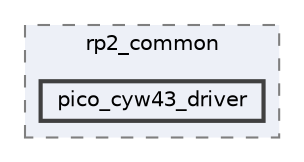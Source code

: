 digraph "C:/Users/Mateo/Desktop/Digitales/Laboratorio/Practica3_Digitales3/Codigos/3_C_polling/build/pico-sdk/src/rp2_common/pico_cyw43_driver"
{
 // LATEX_PDF_SIZE
  bgcolor="transparent";
  edge [fontname=Helvetica,fontsize=10,labelfontname=Helvetica,labelfontsize=10];
  node [fontname=Helvetica,fontsize=10,shape=box,height=0.2,width=0.4];
  compound=true
  subgraph clusterdir_cc06022d37e2b02202c7f617831a1c37 {
    graph [ bgcolor="#edf0f7", pencolor="grey50", label="rp2_common", fontname=Helvetica,fontsize=10 style="filled,dashed", URL="dir_cc06022d37e2b02202c7f617831a1c37.html",tooltip=""]
  dir_42d64714b167dc97b7d417834be2da75 [label="pico_cyw43_driver", fillcolor="#edf0f7", color="grey25", style="filled,bold", URL="dir_42d64714b167dc97b7d417834be2da75.html",tooltip=""];
  }
}
